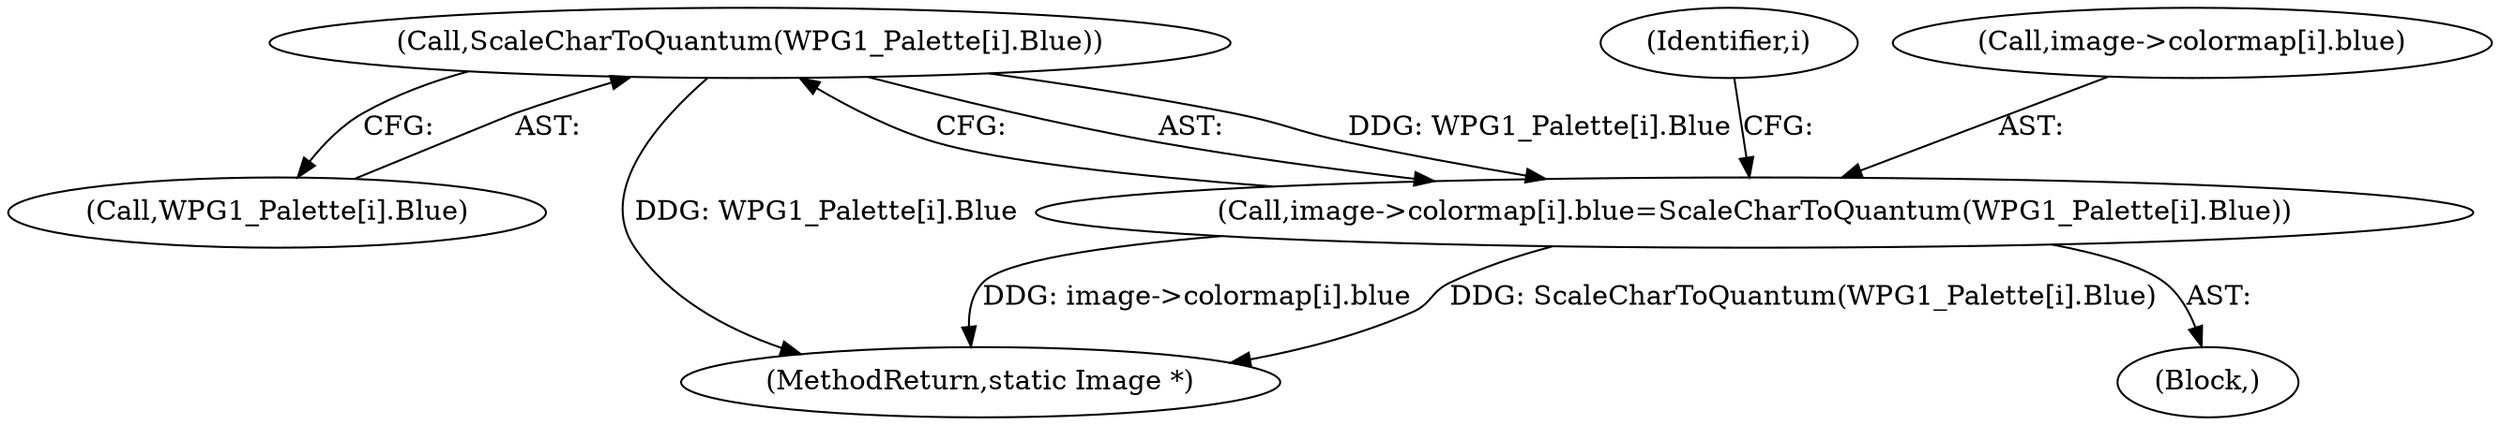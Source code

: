 digraph "0_ImageMagick_d9b2209a69ee90d8df81fb124eb66f593eb9f599_0@array" {
"1000862" [label="(Call,ScaleCharToQuantum(WPG1_Palette[i].Blue))"];
"1000854" [label="(Call,image->colormap[i].blue=ScaleCharToQuantum(WPG1_Palette[i].Blue))"];
"1000825" [label="(Block,)"];
"1000863" [label="(Call,WPG1_Palette[i].Blue)"];
"1000862" [label="(Call,ScaleCharToQuantum(WPG1_Palette[i].Blue))"];
"1000824" [label="(Identifier,i)"];
"1000855" [label="(Call,image->colormap[i].blue)"];
"1001914" [label="(MethodReturn,static Image *)"];
"1000854" [label="(Call,image->colormap[i].blue=ScaleCharToQuantum(WPG1_Palette[i].Blue))"];
"1000862" -> "1000854"  [label="AST: "];
"1000862" -> "1000863"  [label="CFG: "];
"1000863" -> "1000862"  [label="AST: "];
"1000854" -> "1000862"  [label="CFG: "];
"1000862" -> "1001914"  [label="DDG: WPG1_Palette[i].Blue"];
"1000862" -> "1000854"  [label="DDG: WPG1_Palette[i].Blue"];
"1000854" -> "1000825"  [label="AST: "];
"1000855" -> "1000854"  [label="AST: "];
"1000824" -> "1000854"  [label="CFG: "];
"1000854" -> "1001914"  [label="DDG: image->colormap[i].blue"];
"1000854" -> "1001914"  [label="DDG: ScaleCharToQuantum(WPG1_Palette[i].Blue)"];
}
